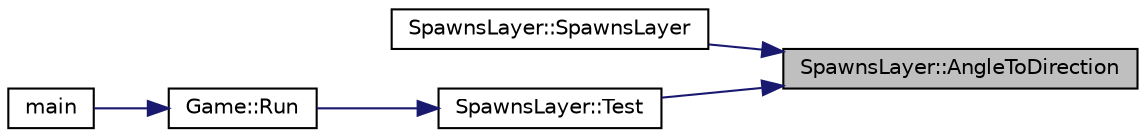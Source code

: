 digraph "SpawnsLayer::AngleToDirection"
{
 // LATEX_PDF_SIZE
  bgcolor="transparent";
  edge [fontname="Helvetica",fontsize="10",labelfontname="Helvetica",labelfontsize="10"];
  node [fontname="Helvetica",fontsize="10",shape=record];
  rankdir="RL";
  Node1 [label="SpawnsLayer::AngleToDirection",height=0.2,width=0.4,color="black", fillcolor="grey75", style="filled", fontcolor="black",tooltip="Convertie un angle en degré en une EntityDirection."];
  Node1 -> Node2 [dir="back",color="midnightblue",fontsize="10",style="solid",fontname="Helvetica"];
  Node2 [label="SpawnsLayer::SpawnsLayer",height=0.2,width=0.4,color="black",URL="$classSpawnsLayer.html#aeb16f8270a085d422870501d1fcd3409",tooltip="Constructeur avec la balise des spawns du joueur et celle des ennemis."];
  Node1 -> Node3 [dir="back",color="midnightblue",fontsize="10",style="solid",fontname="Helvetica"];
  Node3 [label="SpawnsLayer::Test",height=0.2,width=0.4,color="black",URL="$classSpawnsLayer.html#a4d0337aca595347a27d441575f6a0296",tooltip="Test de regression."];
  Node3 -> Node4 [dir="back",color="midnightblue",fontsize="10",style="solid",fontname="Helvetica"];
  Node4 [label="Game::Run",height=0.2,width=0.4,color="black",URL="$classGame.html#a13910abb0107f073d1627043003b909b",tooltip="Lance le jeu dans le mode selectionné"];
  Node4 -> Node5 [dir="back",color="midnightblue",fontsize="10",style="solid",fontname="Helvetica"];
  Node5 [label="main",height=0.2,width=0.4,color="black",URL="$main_8cpp.html#a0ddf1224851353fc92bfbff6f499fa97",tooltip=" "];
}
